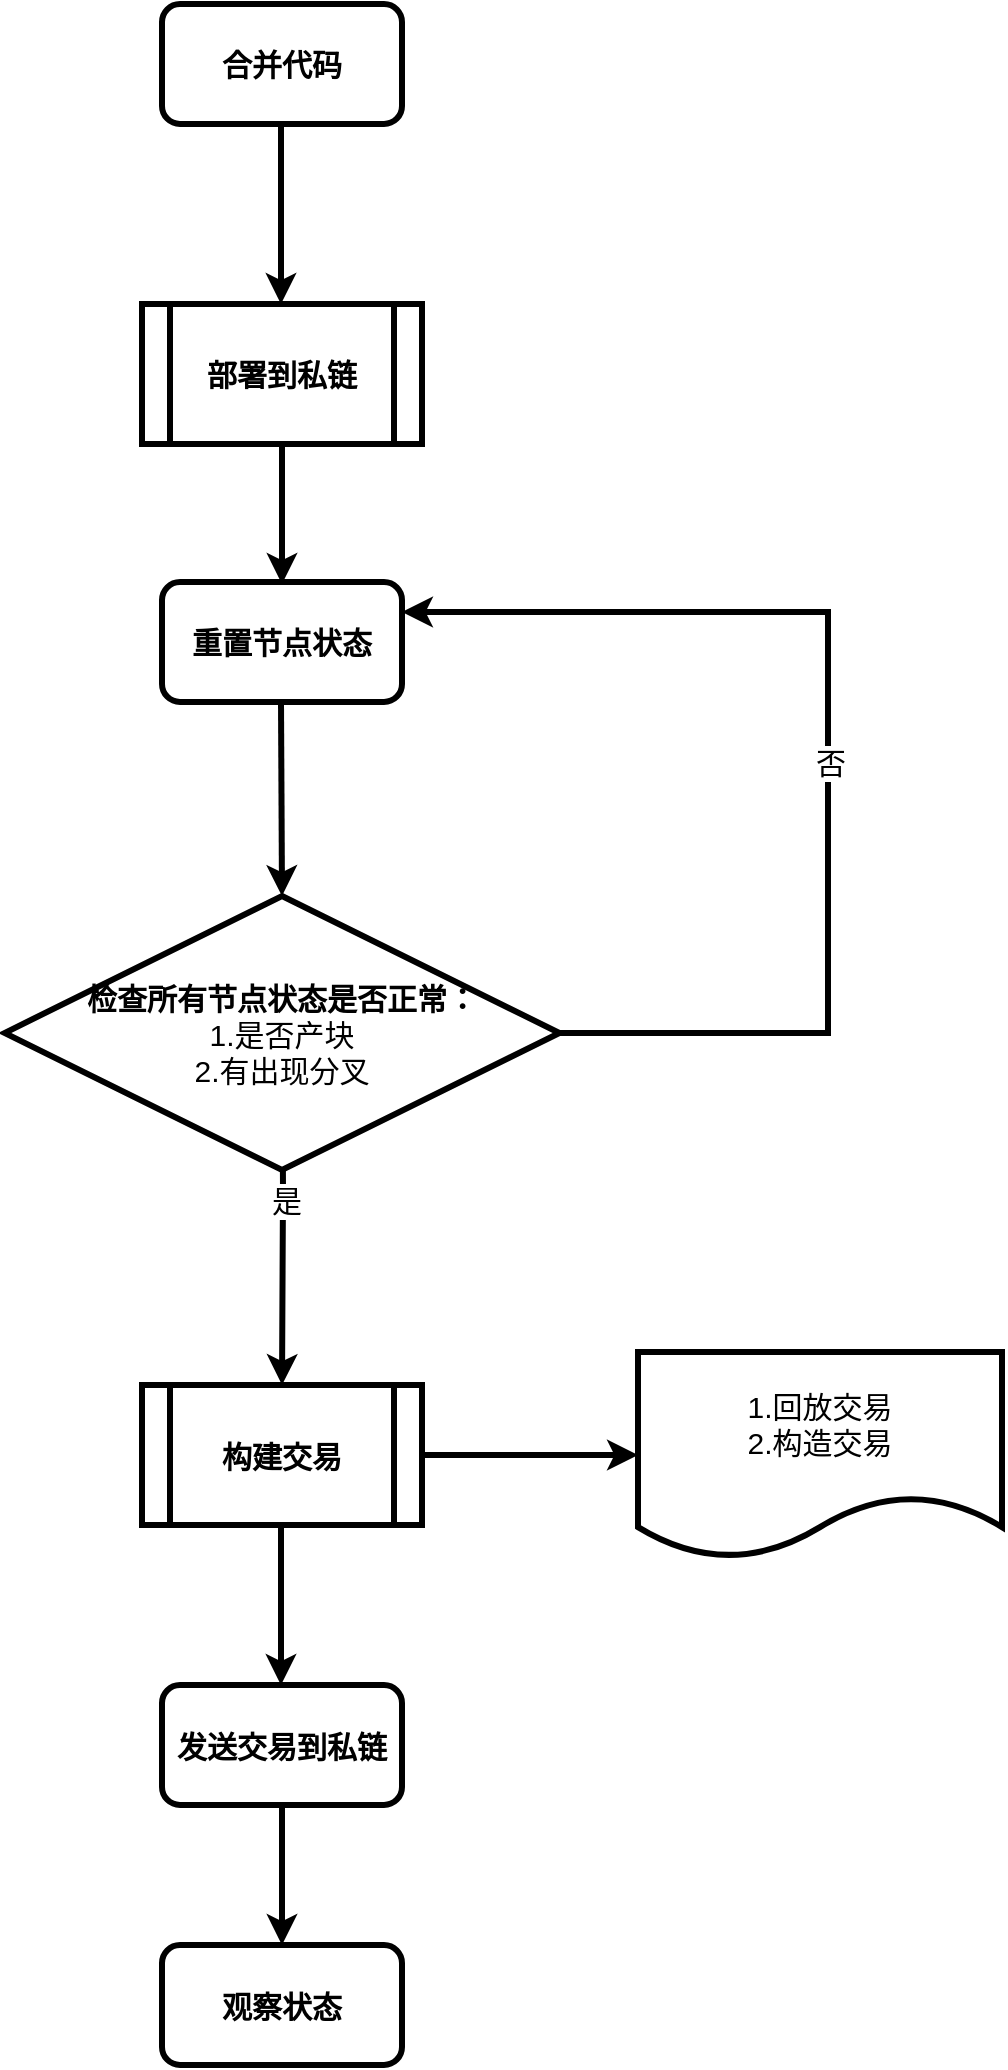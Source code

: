 <mxfile version="20.8.5" type="github">
  <diagram id="069mXlZgiNTChSjant99" name="第 1 页">
    <mxGraphModel dx="2074" dy="1043" grid="0" gridSize="10" guides="1" tooltips="1" connect="1" arrows="1" fold="1" page="1" pageScale="1" pageWidth="1169" pageHeight="1654" math="0" shadow="0">
      <root>
        <mxCell id="0" />
        <mxCell id="1" parent="0" />
        <mxCell id="Ui7_pYZ_Vi21XEhTOCzs-12" value="&lt;b style=&quot;border-color: var(--border-color); font-size: 12px;&quot;&gt;&lt;font style=&quot;border-color: var(--border-color); font-size: 15px;&quot;&gt;合并代码&lt;/font&gt;&lt;/b&gt;" style="rounded=1;whiteSpace=wrap;html=1;strokeWidth=3;fontSize=15;" vertex="1" parent="1">
          <mxGeometry x="320" y="440" width="120" height="60" as="geometry" />
        </mxCell>
        <mxCell id="Ui7_pYZ_Vi21XEhTOCzs-13" value="" style="endArrow=classic;html=1;rounded=0;strokeWidth=3;" edge="1" parent="1">
          <mxGeometry width="50" height="50" relative="1" as="geometry">
            <mxPoint x="379.5" y="500" as="sourcePoint" />
            <mxPoint x="379.5" y="590" as="targetPoint" />
          </mxGeometry>
        </mxCell>
        <mxCell id="Ui7_pYZ_Vi21XEhTOCzs-16" value="" style="edgeStyle=orthogonalEdgeStyle;rounded=0;orthogonalLoop=1;jettySize=auto;html=1;strokeWidth=3;fontSize=15;" edge="1" parent="1">
          <mxGeometry relative="1" as="geometry">
            <mxPoint x="380" y="650" as="sourcePoint" />
            <mxPoint x="380" y="730" as="targetPoint" />
          </mxGeometry>
        </mxCell>
        <mxCell id="Ui7_pYZ_Vi21XEhTOCzs-18" value="" style="edgeStyle=orthogonalEdgeStyle;rounded=0;orthogonalLoop=1;jettySize=auto;html=1;strokeWidth=3;fontSize=15;entryX=0.5;entryY=0;entryDx=0;entryDy=0;" edge="1" parent="1" target="Ui7_pYZ_Vi21XEhTOCzs-31">
          <mxGeometry relative="1" as="geometry">
            <mxPoint x="380" y="933" as="sourcePoint" />
            <mxPoint x="380" y="1013" as="targetPoint" />
          </mxGeometry>
        </mxCell>
        <mxCell id="Ui7_pYZ_Vi21XEhTOCzs-43" value="是" style="edgeLabel;html=1;align=center;verticalAlign=middle;resizable=0;points=[];fontSize=15;" vertex="1" connectable="0" parent="Ui7_pYZ_Vi21XEhTOCzs-18">
          <mxGeometry x="0.068" y="2" relative="1" as="geometry">
            <mxPoint as="offset" />
          </mxGeometry>
        </mxCell>
        <mxCell id="Ui7_pYZ_Vi21XEhTOCzs-21" value="&lt;b&gt;观察状态&lt;/b&gt;" style="whiteSpace=wrap;html=1;fontSize=15;rounded=1;strokeWidth=3;" vertex="1" parent="1">
          <mxGeometry x="320" y="1410.5" width="120" height="60" as="geometry" />
        </mxCell>
        <mxCell id="Ui7_pYZ_Vi21XEhTOCzs-29" value="" style="edgeStyle=orthogonalEdgeStyle;rounded=0;orthogonalLoop=1;jettySize=auto;html=1;strokeWidth=3;fontSize=15;entryX=1;entryY=0.25;entryDx=0;entryDy=0;" edge="1" parent="1" source="Ui7_pYZ_Vi21XEhTOCzs-23" target="Ui7_pYZ_Vi21XEhTOCzs-39">
          <mxGeometry relative="1" as="geometry">
            <mxPoint x="600" y="913" as="targetPoint" />
            <Array as="points">
              <mxPoint x="653" y="955" />
              <mxPoint x="653" y="744" />
            </Array>
          </mxGeometry>
        </mxCell>
        <mxCell id="Ui7_pYZ_Vi21XEhTOCzs-42" value="否" style="edgeLabel;html=1;align=center;verticalAlign=middle;resizable=0;points=[];fontSize=15;" vertex="1" connectable="0" parent="Ui7_pYZ_Vi21XEhTOCzs-29">
          <mxGeometry x="-0.031" y="-1" relative="1" as="geometry">
            <mxPoint as="offset" />
          </mxGeometry>
        </mxCell>
        <mxCell id="Ui7_pYZ_Vi21XEhTOCzs-23" value="&lt;b style=&quot;border-color: var(--border-color);&quot;&gt;检查所有节点状态是否正常：&lt;br&gt;&lt;/b&gt;1.是否产块&lt;br&gt;2.有出现分叉" style="rhombus;whiteSpace=wrap;html=1;strokeWidth=3;fontSize=15;" vertex="1" parent="1">
          <mxGeometry x="241.25" y="886" width="277.5" height="137" as="geometry" />
        </mxCell>
        <mxCell id="Ui7_pYZ_Vi21XEhTOCzs-35" value="" style="edgeStyle=orthogonalEdgeStyle;rounded=0;orthogonalLoop=1;jettySize=auto;html=1;strokeWidth=3;fontSize=15;" edge="1" parent="1" source="Ui7_pYZ_Vi21XEhTOCzs-25" target="Ui7_pYZ_Vi21XEhTOCzs-21">
          <mxGeometry relative="1" as="geometry" />
        </mxCell>
        <mxCell id="Ui7_pYZ_Vi21XEhTOCzs-25" value="&lt;b&gt;发送交易到私链&lt;/b&gt;" style="rounded=1;whiteSpace=wrap;html=1;strokeWidth=3;fontSize=15;" vertex="1" parent="1">
          <mxGeometry x="320" y="1280.5" width="120" height="60" as="geometry" />
        </mxCell>
        <mxCell id="Ui7_pYZ_Vi21XEhTOCzs-30" value="&lt;b style=&quot;border-color: var(--border-color);&quot;&gt;部署到私链&lt;/b&gt;" style="shape=process;whiteSpace=wrap;html=1;backgroundOutline=1;strokeWidth=3;fontSize=15;" vertex="1" parent="1">
          <mxGeometry x="310" y="590" width="140" height="70" as="geometry" />
        </mxCell>
        <mxCell id="Ui7_pYZ_Vi21XEhTOCzs-38" value="" style="edgeStyle=orthogonalEdgeStyle;rounded=0;orthogonalLoop=1;jettySize=auto;html=1;strokeWidth=3;fontSize=15;" edge="1" parent="1" source="Ui7_pYZ_Vi21XEhTOCzs-31" target="Ui7_pYZ_Vi21XEhTOCzs-37">
          <mxGeometry relative="1" as="geometry" />
        </mxCell>
        <mxCell id="Ui7_pYZ_Vi21XEhTOCzs-31" value="&lt;b style=&quot;border-color: var(--border-color);&quot;&gt;构建交易&lt;/b&gt;" style="shape=process;whiteSpace=wrap;html=1;backgroundOutline=1;strokeWidth=3;fontSize=15;" vertex="1" parent="1">
          <mxGeometry x="310" y="1130.5" width="140" height="70" as="geometry" />
        </mxCell>
        <mxCell id="Ui7_pYZ_Vi21XEhTOCzs-33" value="" style="edgeStyle=orthogonalEdgeStyle;rounded=0;orthogonalLoop=1;jettySize=auto;html=1;strokeWidth=3;fontSize=15;" edge="1" parent="1">
          <mxGeometry relative="1" as="geometry">
            <mxPoint x="379.5" y="1200.5" as="sourcePoint" />
            <mxPoint x="379.5" y="1280.5" as="targetPoint" />
          </mxGeometry>
        </mxCell>
        <mxCell id="Ui7_pYZ_Vi21XEhTOCzs-37" value="1.回放交易&lt;br&gt;2.构造交易" style="shape=document;whiteSpace=wrap;html=1;boundedLbl=1;fontSize=15;strokeWidth=3;" vertex="1" parent="1">
          <mxGeometry x="558" y="1114" width="182" height="103" as="geometry" />
        </mxCell>
        <mxCell id="Ui7_pYZ_Vi21XEhTOCzs-39" value="重置节点状态" style="rounded=1;whiteSpace=wrap;html=1;strokeWidth=3;fontSize=15;fontStyle=1" vertex="1" parent="1">
          <mxGeometry x="320" y="729" width="120" height="60" as="geometry" />
        </mxCell>
        <mxCell id="Ui7_pYZ_Vi21XEhTOCzs-41" value="" style="edgeStyle=orthogonalEdgeStyle;rounded=0;orthogonalLoop=1;jettySize=auto;html=1;strokeWidth=3;fontSize=15;entryX=0.5;entryY=0;entryDx=0;entryDy=0;" edge="1" parent="1" target="Ui7_pYZ_Vi21XEhTOCzs-23">
          <mxGeometry relative="1" as="geometry">
            <mxPoint x="379.5" y="789" as="sourcePoint" />
            <mxPoint x="379.5" y="869" as="targetPoint" />
          </mxGeometry>
        </mxCell>
      </root>
    </mxGraphModel>
  </diagram>
</mxfile>
